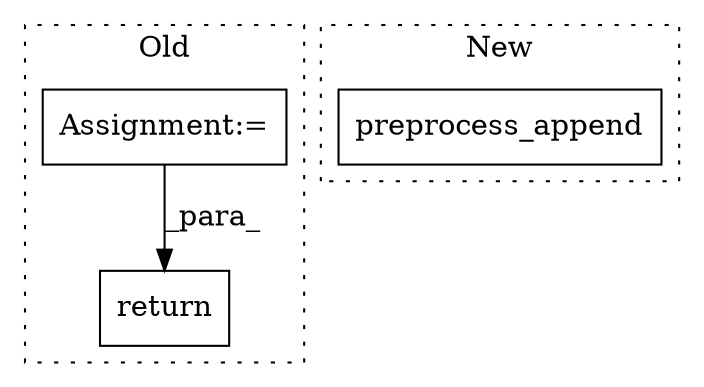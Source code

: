 digraph G {
subgraph cluster0 {
1 [label="return" a="41" s="4533" l="7" shape="box"];
3 [label="Assignment:=" a="7" s="4496" l="1" shape="box"];
label = "Old";
style="dotted";
}
subgraph cluster1 {
2 [label="preprocess_append" a="32" s="4345,4375" l="18,1" shape="box"];
label = "New";
style="dotted";
}
3 -> 1 [label="_para_"];
}